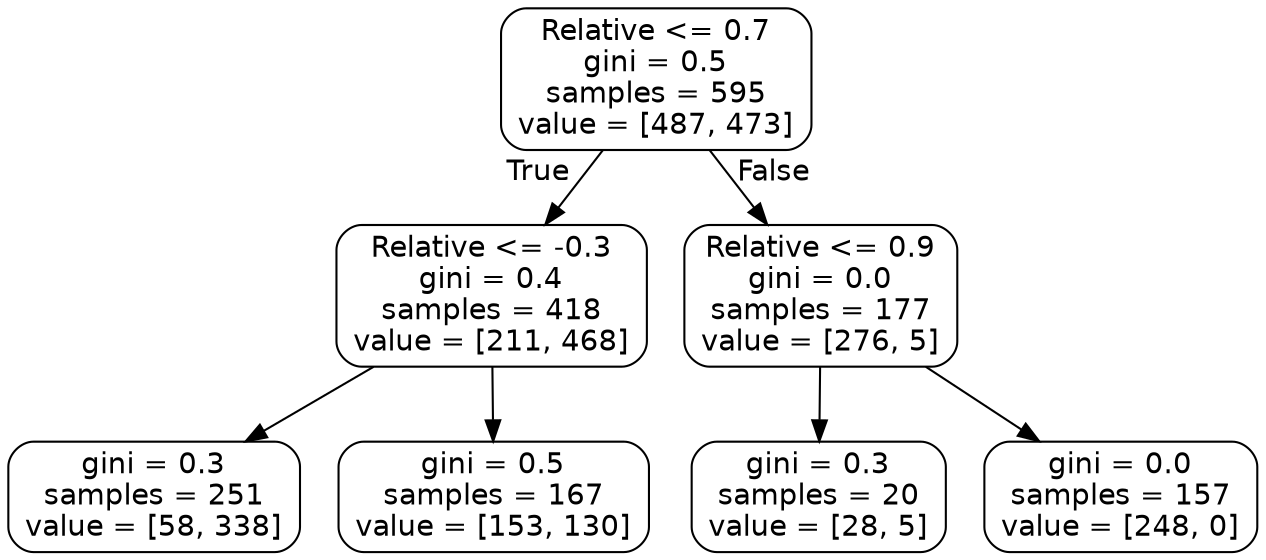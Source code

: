 digraph Tree {
node [shape=box, style="rounded", color="black", fontname="helvetica"] ;
edge [fontname="helvetica"] ;
0 [label="Relative <= 0.7\ngini = 0.5\nsamples = 595\nvalue = [487, 473]"] ;
1 [label="Relative <= -0.3\ngini = 0.4\nsamples = 418\nvalue = [211, 468]"] ;
0 -> 1 [labeldistance=2.5, labelangle=45, headlabel="True"] ;
2 [label="gini = 0.3\nsamples = 251\nvalue = [58, 338]"] ;
1 -> 2 ;
3 [label="gini = 0.5\nsamples = 167\nvalue = [153, 130]"] ;
1 -> 3 ;
4 [label="Relative <= 0.9\ngini = 0.0\nsamples = 177\nvalue = [276, 5]"] ;
0 -> 4 [labeldistance=2.5, labelangle=-45, headlabel="False"] ;
5 [label="gini = 0.3\nsamples = 20\nvalue = [28, 5]"] ;
4 -> 5 ;
6 [label="gini = 0.0\nsamples = 157\nvalue = [248, 0]"] ;
4 -> 6 ;
}